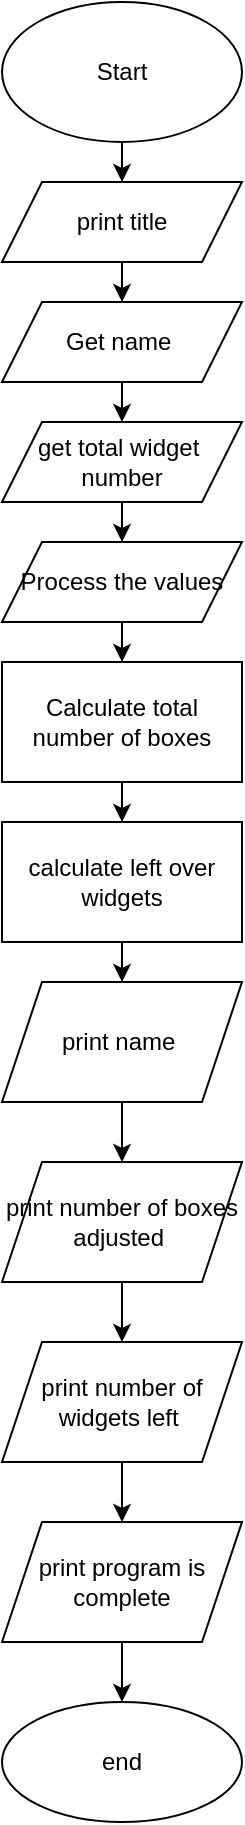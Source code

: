 <mxfile version="15.1.0" type="device"><diagram id="NFMD_3tY8VP9MTtWTwd-" name="Page-1"><mxGraphModel dx="2062" dy="1122" grid="1" gridSize="10" guides="1" tooltips="1" connect="1" arrows="1" fold="1" page="1" pageScale="1" pageWidth="850" pageHeight="1100" math="0" shadow="0"><root><mxCell id="0"/><mxCell id="1" parent="0"/><mxCell id="_BflhinvZqffgHnww0v4-4" value="" style="edgeStyle=orthogonalEdgeStyle;rounded=0;orthogonalLoop=1;jettySize=auto;html=1;" parent="1" source="_BflhinvZqffgHnww0v4-1" target="_BflhinvZqffgHnww0v4-2" edge="1"><mxGeometry relative="1" as="geometry"/></mxCell><mxCell id="_BflhinvZqffgHnww0v4-1" value="Start" style="ellipse;whiteSpace=wrap;html=1;" parent="1" vertex="1"><mxGeometry x="20" y="10" width="120" height="70" as="geometry"/></mxCell><mxCell id="_BflhinvZqffgHnww0v4-6" value="" style="edgeStyle=orthogonalEdgeStyle;rounded=0;orthogonalLoop=1;jettySize=auto;html=1;" parent="1" source="_BflhinvZqffgHnww0v4-2" target="_BflhinvZqffgHnww0v4-5" edge="1"><mxGeometry relative="1" as="geometry"/></mxCell><mxCell id="_BflhinvZqffgHnww0v4-2" value="print title" style="shape=parallelogram;perimeter=parallelogramPerimeter;whiteSpace=wrap;html=1;fixedSize=1;" parent="1" vertex="1"><mxGeometry x="20" y="100" width="120" height="40" as="geometry"/></mxCell><mxCell id="XaC7YFnupEesEcVETPRu-4" style="edgeStyle=orthogonalEdgeStyle;rounded=0;orthogonalLoop=1;jettySize=auto;html=1;exitX=0.5;exitY=1;exitDx=0;exitDy=0;entryX=0.5;entryY=0;entryDx=0;entryDy=0;" edge="1" parent="1" source="_BflhinvZqffgHnww0v4-5" target="_BflhinvZqffgHnww0v4-7"><mxGeometry relative="1" as="geometry"/></mxCell><mxCell id="_BflhinvZqffgHnww0v4-5" value="Get name&amp;nbsp;" style="shape=parallelogram;perimeter=parallelogramPerimeter;whiteSpace=wrap;html=1;fixedSize=1;" parent="1" vertex="1"><mxGeometry x="20" y="160" width="120" height="40" as="geometry"/></mxCell><mxCell id="XaC7YFnupEesEcVETPRu-2" value="" style="edgeStyle=orthogonalEdgeStyle;rounded=0;orthogonalLoop=1;jettySize=auto;html=1;" edge="1" parent="1" source="_BflhinvZqffgHnww0v4-7" target="XaC7YFnupEesEcVETPRu-1"><mxGeometry relative="1" as="geometry"/></mxCell><mxCell id="_BflhinvZqffgHnww0v4-7" value="get total widget&amp;nbsp;&lt;br&gt;number" style="shape=parallelogram;perimeter=parallelogramPerimeter;whiteSpace=wrap;html=1;fixedSize=1;" parent="1" vertex="1"><mxGeometry x="20" y="220" width="120" height="40" as="geometry"/></mxCell><mxCell id="XaC7YFnupEesEcVETPRu-8" value="" style="edgeStyle=orthogonalEdgeStyle;rounded=0;orthogonalLoop=1;jettySize=auto;html=1;" edge="1" parent="1" source="XaC7YFnupEesEcVETPRu-1" target="XaC7YFnupEesEcVETPRu-7"><mxGeometry relative="1" as="geometry"/></mxCell><mxCell id="XaC7YFnupEesEcVETPRu-1" value="Process the values" style="shape=parallelogram;perimeter=parallelogramPerimeter;whiteSpace=wrap;html=1;fixedSize=1;" vertex="1" parent="1"><mxGeometry x="20" y="280" width="120" height="40" as="geometry"/></mxCell><mxCell id="XaC7YFnupEesEcVETPRu-10" value="" style="edgeStyle=orthogonalEdgeStyle;rounded=0;orthogonalLoop=1;jettySize=auto;html=1;" edge="1" parent="1" source="XaC7YFnupEesEcVETPRu-7" target="XaC7YFnupEesEcVETPRu-9"><mxGeometry relative="1" as="geometry"/></mxCell><mxCell id="XaC7YFnupEesEcVETPRu-7" value="Calculate total number of boxes" style="whiteSpace=wrap;html=1;" vertex="1" parent="1"><mxGeometry x="20" y="340" width="120" height="60" as="geometry"/></mxCell><mxCell id="XaC7YFnupEesEcVETPRu-12" value="" style="edgeStyle=orthogonalEdgeStyle;rounded=0;orthogonalLoop=1;jettySize=auto;html=1;" edge="1" parent="1" source="XaC7YFnupEesEcVETPRu-9" target="XaC7YFnupEesEcVETPRu-11"><mxGeometry relative="1" as="geometry"/></mxCell><mxCell id="XaC7YFnupEesEcVETPRu-9" value="calculate left over widgets" style="whiteSpace=wrap;html=1;" vertex="1" parent="1"><mxGeometry x="20" y="420" width="120" height="60" as="geometry"/></mxCell><mxCell id="XaC7YFnupEesEcVETPRu-15" value="" style="edgeStyle=orthogonalEdgeStyle;rounded=0;orthogonalLoop=1;jettySize=auto;html=1;" edge="1" parent="1" source="XaC7YFnupEesEcVETPRu-11" target="XaC7YFnupEesEcVETPRu-14"><mxGeometry relative="1" as="geometry"/></mxCell><mxCell id="XaC7YFnupEesEcVETPRu-11" value="print name&amp;nbsp;" style="shape=parallelogram;perimeter=parallelogramPerimeter;whiteSpace=wrap;html=1;fixedSize=1;" vertex="1" parent="1"><mxGeometry x="20" y="500" width="120" height="60" as="geometry"/></mxCell><mxCell id="XaC7YFnupEesEcVETPRu-17" value="" style="edgeStyle=orthogonalEdgeStyle;rounded=0;orthogonalLoop=1;jettySize=auto;html=1;" edge="1" parent="1" source="XaC7YFnupEesEcVETPRu-14" target="XaC7YFnupEesEcVETPRu-16"><mxGeometry relative="1" as="geometry"/></mxCell><mxCell id="XaC7YFnupEesEcVETPRu-14" value="print number of boxes adjusted&amp;nbsp;" style="shape=parallelogram;perimeter=parallelogramPerimeter;whiteSpace=wrap;html=1;fixedSize=1;" vertex="1" parent="1"><mxGeometry x="20" y="590" width="120" height="60" as="geometry"/></mxCell><mxCell id="XaC7YFnupEesEcVETPRu-19" value="" style="edgeStyle=orthogonalEdgeStyle;rounded=0;orthogonalLoop=1;jettySize=auto;html=1;" edge="1" parent="1" source="XaC7YFnupEesEcVETPRu-16" target="XaC7YFnupEesEcVETPRu-18"><mxGeometry relative="1" as="geometry"/></mxCell><mxCell id="XaC7YFnupEesEcVETPRu-16" value="print number of widgets left&amp;nbsp;" style="shape=parallelogram;perimeter=parallelogramPerimeter;whiteSpace=wrap;html=1;fixedSize=1;" vertex="1" parent="1"><mxGeometry x="20" y="680" width="120" height="60" as="geometry"/></mxCell><mxCell id="XaC7YFnupEesEcVETPRu-21" value="" style="edgeStyle=orthogonalEdgeStyle;rounded=0;orthogonalLoop=1;jettySize=auto;html=1;" edge="1" parent="1" source="XaC7YFnupEesEcVETPRu-18" target="XaC7YFnupEesEcVETPRu-20"><mxGeometry relative="1" as="geometry"/></mxCell><mxCell id="XaC7YFnupEesEcVETPRu-18" value="print program is complete" style="shape=parallelogram;perimeter=parallelogramPerimeter;whiteSpace=wrap;html=1;fixedSize=1;" vertex="1" parent="1"><mxGeometry x="20" y="770" width="120" height="60" as="geometry"/></mxCell><mxCell id="XaC7YFnupEesEcVETPRu-20" value="end" style="ellipse;whiteSpace=wrap;html=1;" vertex="1" parent="1"><mxGeometry x="20" y="860" width="120" height="60" as="geometry"/></mxCell></root></mxGraphModel></diagram></mxfile>